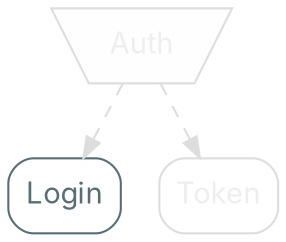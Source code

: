 digraph {
    bgcolor=transparent

    // Default theme
    node[shape="rectangle" style="rounded,filled" color="#586E75" fillcolor="#ffffff" fontcolor="#586E75" fontname="Inter,Arial"]
    edge[color="#586E75" fontcolor="#586E75" fontname="Inter,Arial" fontsize=11]

    // sum types
    auth[shape=invtrapezium, style=filled fillcolor="#FEFEFE"]

    auth[label=Auth color="#dddddd" fontcolor="#eeeeee"]

    login[label=Login]
    token[label=Token color="#dddddd" fontcolor="#eeeeee"]

    auth -> token[style=dashed color="#dddddd" fontcolor="#dddddd"]
    auth -> login[style=dashed color="#dddddd" fontcolor="#dddddd"]
}
